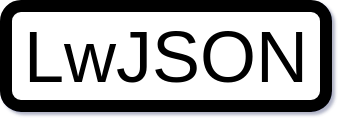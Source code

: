 <mxfile version="12.3.2" type="device" pages="1"><diagram id="I-N_G4gh3ujyhIfbbh0O" name="Page-1"><mxGraphModel dx="344" dy="196" grid="1" gridSize="5" guides="1" tooltips="1" connect="1" arrows="1" fold="1" page="1" pageScale="1" pageWidth="850" pageHeight="1100" math="0" shadow="1"><root><mxCell id="0"/><mxCell id="1" parent="0"/><mxCell id="gpeYdV3OegKTeFsd0RAC-1" value="LwJSON" style="rounded=1;whiteSpace=wrap;html=1;strokeWidth=6;fontSize=36;shadow=0;" vertex="1" parent="1"><mxGeometry x="345" y="245" width="160" height="50" as="geometry"/></mxCell></root></mxGraphModel></diagram></mxfile>